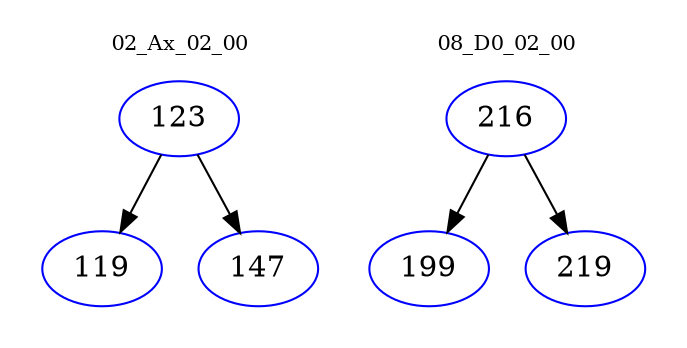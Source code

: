 digraph{
subgraph cluster_0 {
color = white
label = "02_Ax_02_00";
fontsize=10;
T0_123 [label="123", color="blue"]
T0_123 -> T0_119 [color="black"]
T0_119 [label="119", color="blue"]
T0_123 -> T0_147 [color="black"]
T0_147 [label="147", color="blue"]
}
subgraph cluster_1 {
color = white
label = "08_D0_02_00";
fontsize=10;
T1_216 [label="216", color="blue"]
T1_216 -> T1_199 [color="black"]
T1_199 [label="199", color="blue"]
T1_216 -> T1_219 [color="black"]
T1_219 [label="219", color="blue"]
}
}
